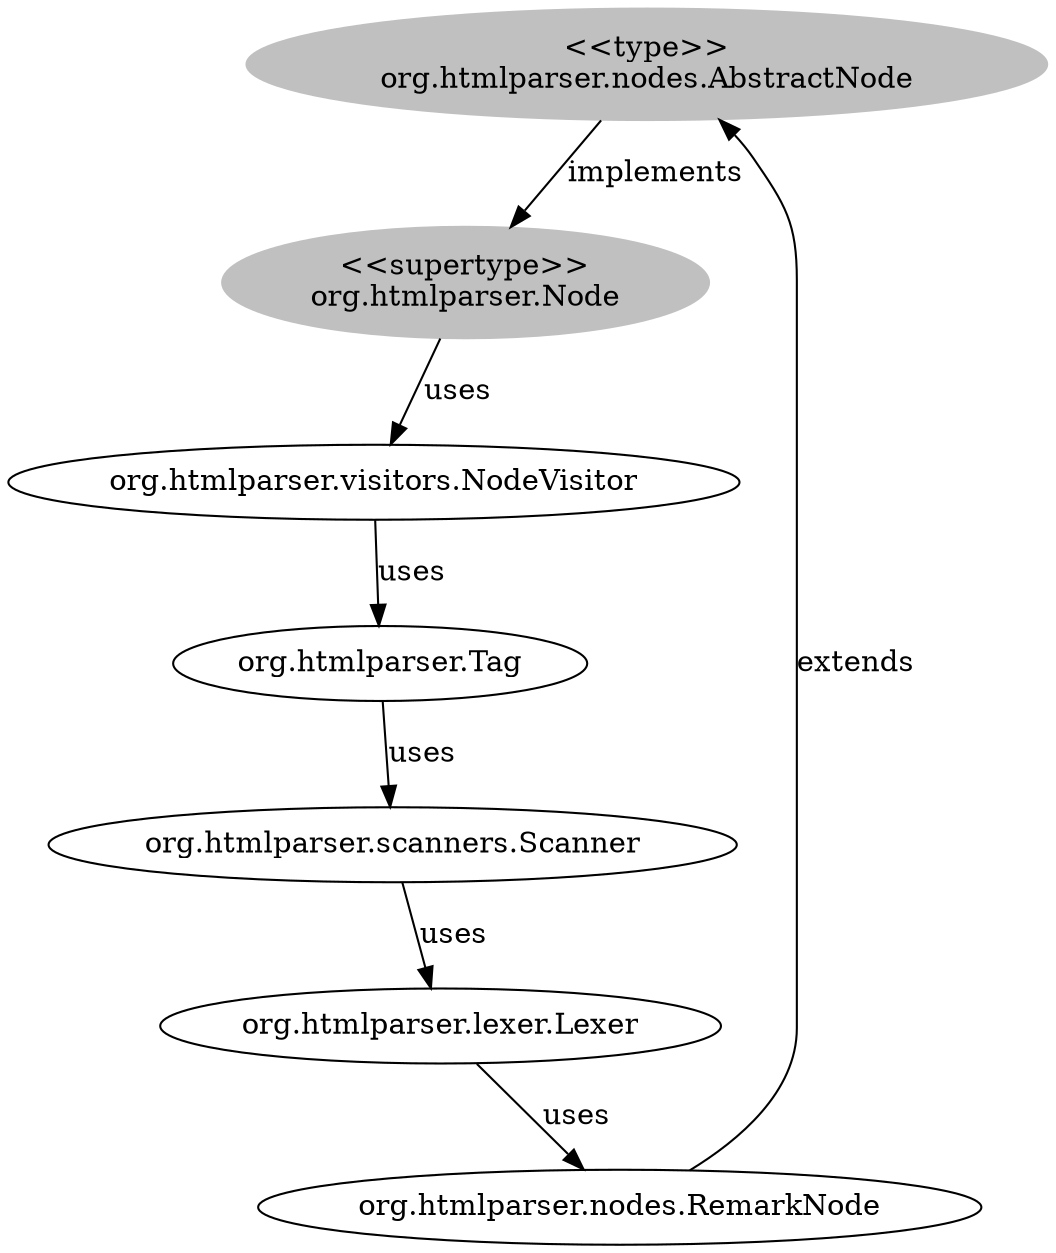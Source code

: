 digraph stk {
	org_htmlparser_nodes_AbstractNode [label="<<type>>
org.htmlparser.nodes.AbstractNode",style=filled,color="grey"];
	org_htmlparser_Node [label="<<supertype>>
org.htmlparser.Node",style=filled,color="grey"];
	org_htmlparser_scanners_Scanner [label="org.htmlparser.scanners.Scanner"];
	org_htmlparser_visitors_NodeVisitor [label="org.htmlparser.visitors.NodeVisitor"];
	org_htmlparser_Tag [label="org.htmlparser.Tag"];
	org_htmlparser_nodes_RemarkNode [label="org.htmlparser.nodes.RemarkNode"];
	org_htmlparser_lexer_Lexer [label="org.htmlparser.lexer.Lexer"];
	org_htmlparser_nodes_AbstractNode -> org_htmlparser_Node [label=implements];
	org_htmlparser_Node -> org_htmlparser_visitors_NodeVisitor [label=uses];
	org_htmlparser_visitors_NodeVisitor -> org_htmlparser_Tag [label=uses];
	org_htmlparser_Tag -> org_htmlparser_scanners_Scanner [label=uses];
	org_htmlparser_scanners_Scanner -> org_htmlparser_lexer_Lexer [label=uses];
	org_htmlparser_lexer_Lexer -> org_htmlparser_nodes_RemarkNode [label=uses];
	org_htmlparser_nodes_RemarkNode -> org_htmlparser_nodes_AbstractNode [label=extends];
}
